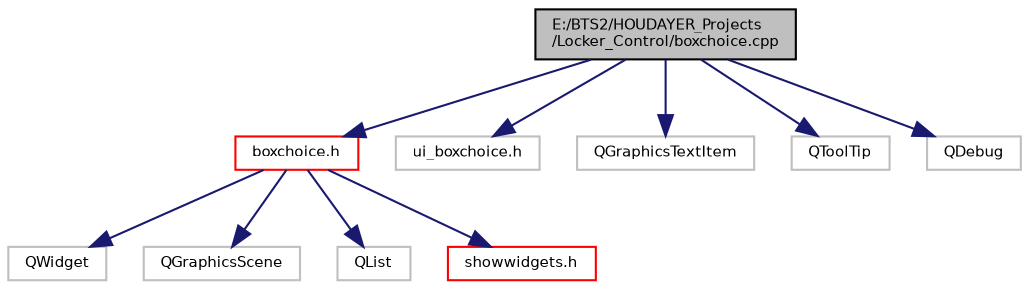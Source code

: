 digraph "E:/BTS2/HOUDAYER_Projects/Locker_Control/boxchoice.cpp"
{
 // INTERACTIVE_SVG=YES
  bgcolor="transparent";
  edge [fontname="Helvetica",fontsize="7",labelfontname="Helvetica",labelfontsize="7"];
  node [fontname="Helvetica",fontsize="7",shape=record];
  Node1 [label="E:/BTS2/HOUDAYER_Projects\l/Locker_Control/boxchoice.cpp",height=0.2,width=0.4,color="black", fillcolor="grey75", style="filled", fontcolor="black"];
  Node1 -> Node2 [color="midnightblue",fontsize="7",style="solid",fontname="Helvetica"];
  Node2 [label="boxchoice.h",height=0.2,width=0.4,color="red",URL="$boxchoice_8h.html"];
  Node2 -> Node3 [color="midnightblue",fontsize="7",style="solid",fontname="Helvetica"];
  Node3 [label="QWidget",height=0.2,width=0.4,color="grey75"];
  Node2 -> Node4 [color="midnightblue",fontsize="7",style="solid",fontname="Helvetica"];
  Node4 [label="QGraphicsScene",height=0.2,width=0.4,color="grey75"];
  Node2 -> Node5 [color="midnightblue",fontsize="7",style="solid",fontname="Helvetica"];
  Node5 [label="QList",height=0.2,width=0.4,color="grey75"];
  Node2 -> Node6 [color="midnightblue",fontsize="7",style="solid",fontname="Helvetica"];
  Node6 [label="showwidgets.h",height=0.2,width=0.4,color="red",URL="$showwidgets_8h.html"];
  Node1 -> Node7 [color="midnightblue",fontsize="7",style="solid",fontname="Helvetica"];
  Node7 [label="ui_boxchoice.h",height=0.2,width=0.4,color="grey75"];
  Node1 -> Node8 [color="midnightblue",fontsize="7",style="solid",fontname="Helvetica"];
  Node8 [label="QGraphicsTextItem",height=0.2,width=0.4,color="grey75"];
  Node1 -> Node9 [color="midnightblue",fontsize="7",style="solid",fontname="Helvetica"];
  Node9 [label="QToolTip",height=0.2,width=0.4,color="grey75"];
  Node1 -> Node10 [color="midnightblue",fontsize="7",style="solid",fontname="Helvetica"];
  Node10 [label="QDebug",height=0.2,width=0.4,color="grey75"];
}
